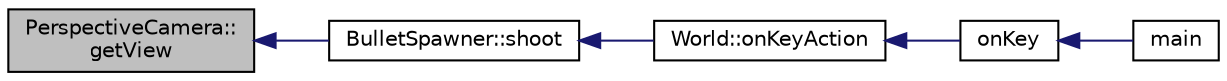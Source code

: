 digraph "PerspectiveCamera::getView"
{
  edge [fontname="Helvetica",fontsize="10",labelfontname="Helvetica",labelfontsize="10"];
  node [fontname="Helvetica",fontsize="10",shape=record];
  rankdir="LR";
  Node1 [label="PerspectiveCamera::\lgetView",height=0.2,width=0.4,color="black", fillcolor="grey75", style="filled", fontcolor="black"];
  Node1 -> Node2 [dir="back",color="midnightblue",fontsize="10",style="solid",fontname="Helvetica"];
  Node2 [label="BulletSpawner::shoot",height=0.2,width=0.4,color="black", fillcolor="white", style="filled",URL="$class_bullet_spawner.html#a2ef82c18cb619b1a23073f87453804f5"];
  Node2 -> Node3 [dir="back",color="midnightblue",fontsize="10",style="solid",fontname="Helvetica"];
  Node3 [label="World::onKeyAction",height=0.2,width=0.4,color="black", fillcolor="white", style="filled",URL="$class_world.html#a320b4008798e9e4c3ea2a9d77106ef40"];
  Node3 -> Node4 [dir="back",color="midnightblue",fontsize="10",style="solid",fontname="Helvetica"];
  Node4 [label="onKey",height=0.2,width=0.4,color="black", fillcolor="white", style="filled",URL="$main_8cpp.html#aa42beb1b8710802692cbaaf3cf5f15c3"];
  Node4 -> Node5 [dir="back",color="midnightblue",fontsize="10",style="solid",fontname="Helvetica"];
  Node5 [label="main",height=0.2,width=0.4,color="black", fillcolor="white", style="filled",URL="$main_8cpp.html#a3c04138a5bfe5d72780bb7e82a18e627"];
}
